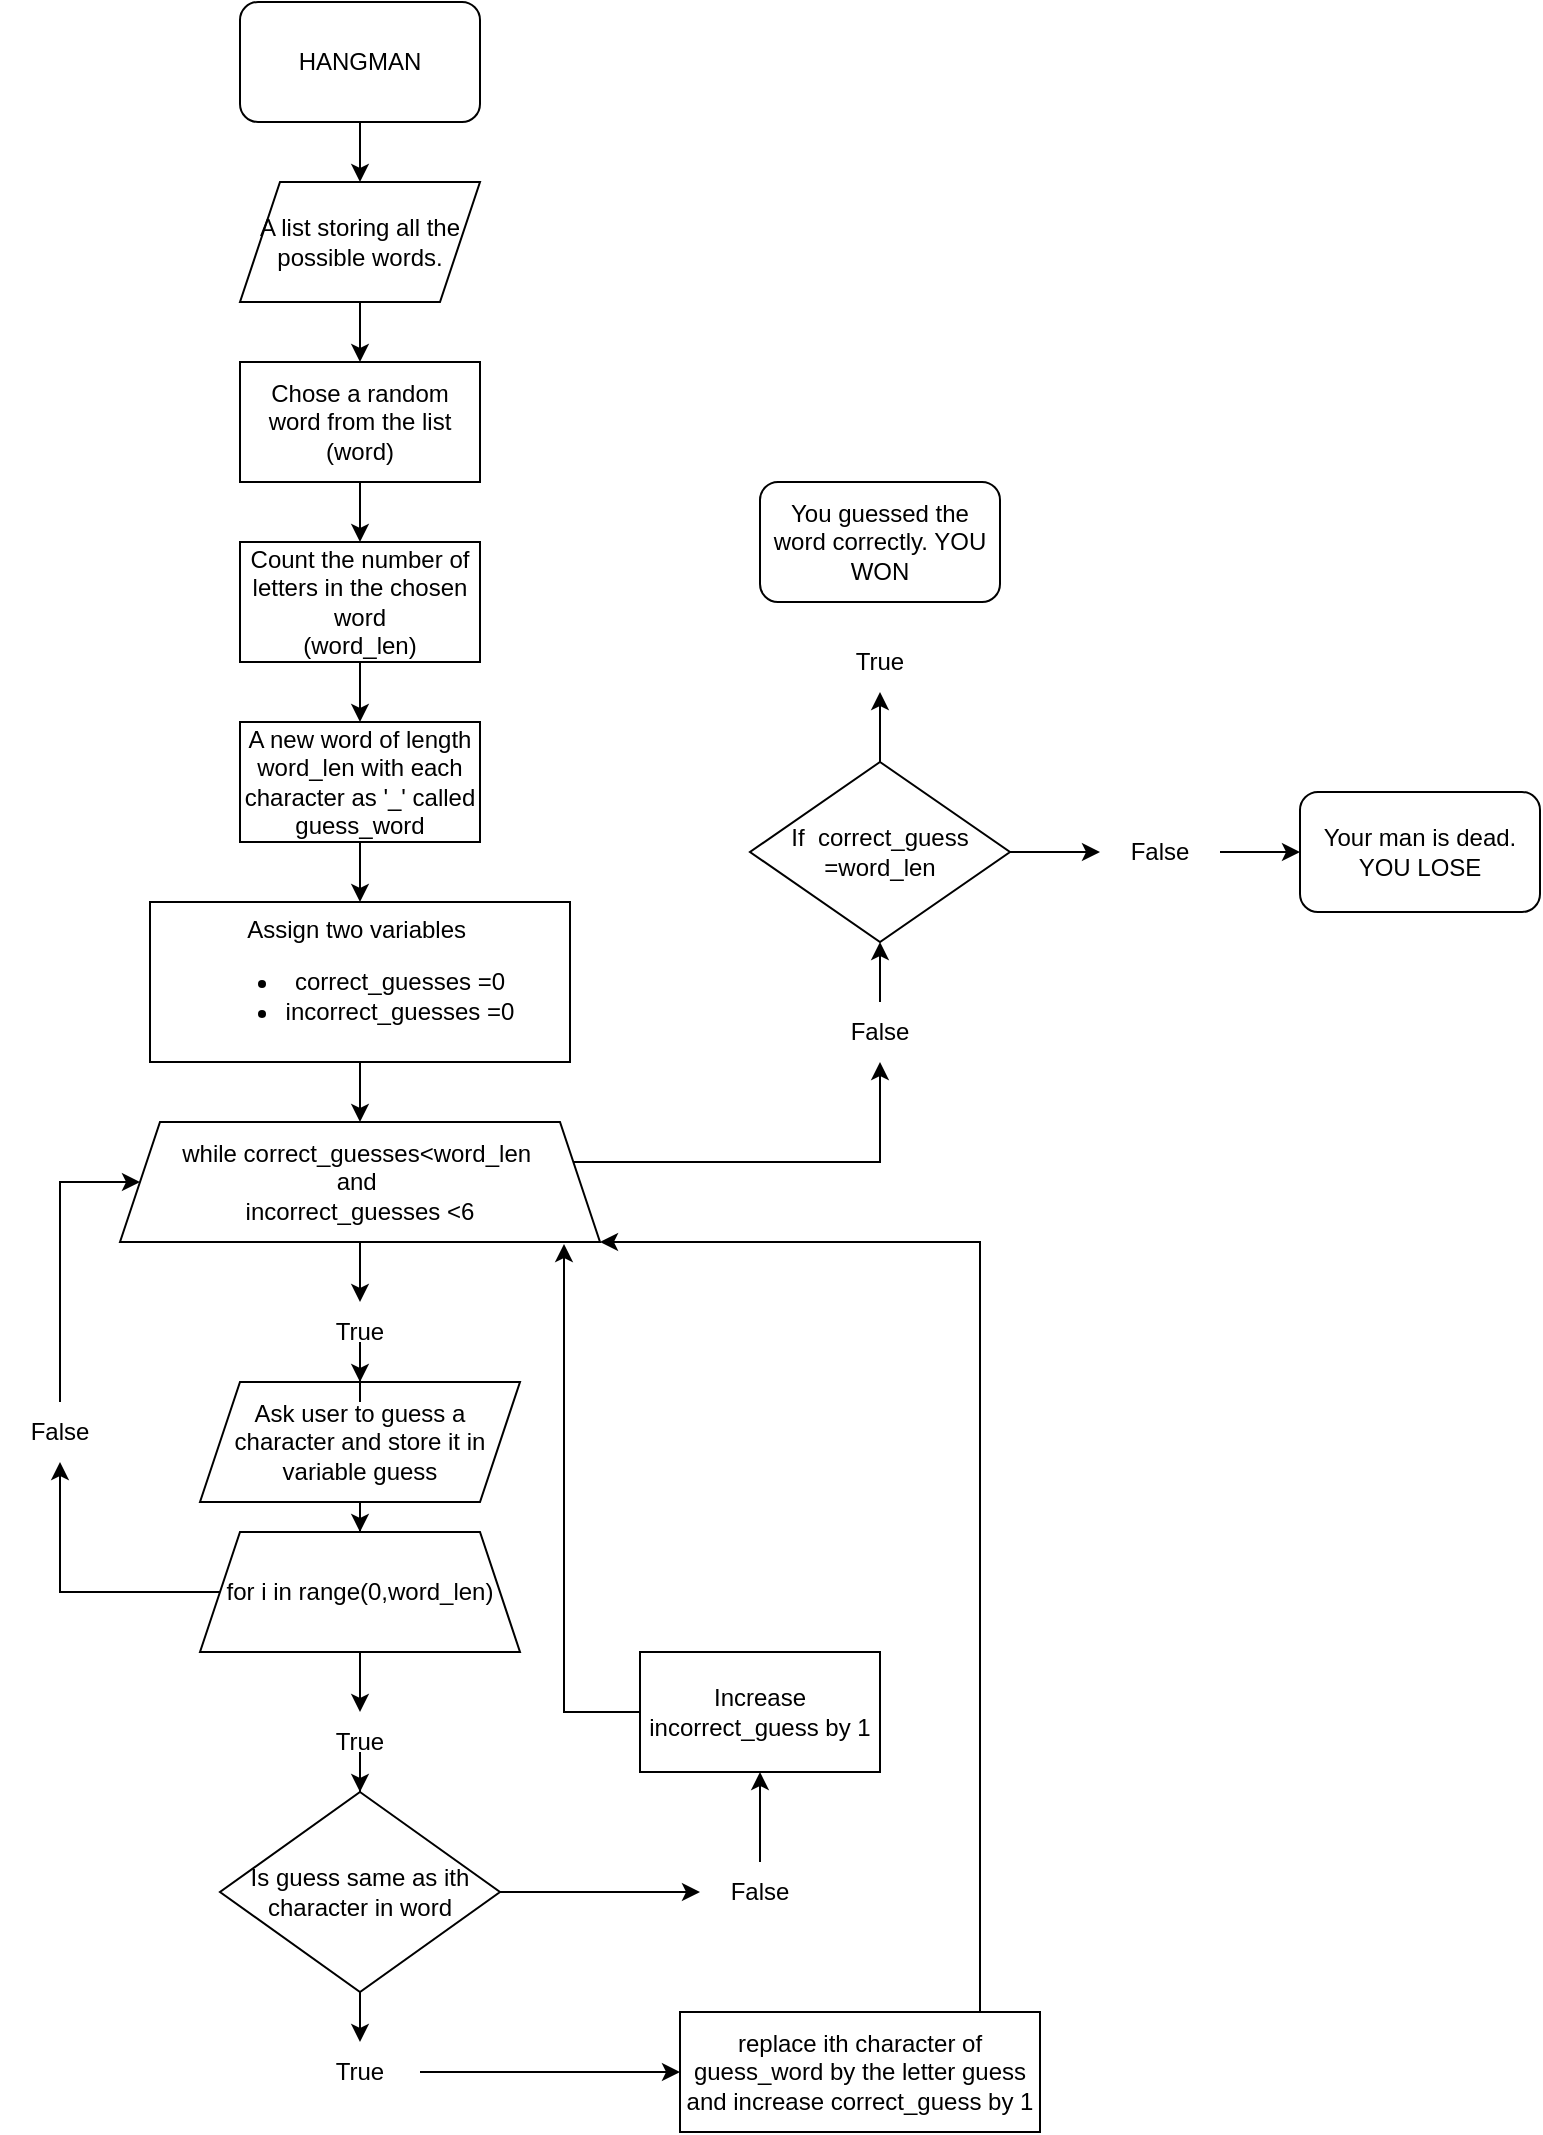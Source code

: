 <mxfile version="21.5.0" type="github">
  <diagram name="Page-1" id="Jx2odN2UkfCDQaL7GSCj">
    <mxGraphModel dx="910" dy="-616" grid="1" gridSize="10" guides="1" tooltips="1" connect="1" arrows="1" fold="1" page="1" pageScale="1" pageWidth="850" pageHeight="1100" math="0" shadow="0">
      <root>
        <mxCell id="0" />
        <mxCell id="1" parent="0" />
        <mxCell id="49EBJ3sMtInon-qzi84H-6" value="" style="edgeStyle=orthogonalEdgeStyle;rounded=0;orthogonalLoop=1;jettySize=auto;html=1;" edge="1" parent="1" source="49EBJ3sMtInon-qzi84H-1" target="49EBJ3sMtInon-qzi84H-8">
          <mxGeometry relative="1" as="geometry">
            <mxPoint x="240" y="1210" as="targetPoint" />
          </mxGeometry>
        </mxCell>
        <mxCell id="49EBJ3sMtInon-qzi84H-1" value="HANGMAN" style="rounded=1;whiteSpace=wrap;html=1;" vertex="1" parent="1">
          <mxGeometry x="180" y="1120" width="120" height="60" as="geometry" />
        </mxCell>
        <mxCell id="49EBJ3sMtInon-qzi84H-10" value="" style="edgeStyle=orthogonalEdgeStyle;rounded=0;orthogonalLoop=1;jettySize=auto;html=1;" edge="1" parent="1" source="49EBJ3sMtInon-qzi84H-8" target="49EBJ3sMtInon-qzi84H-9">
          <mxGeometry relative="1" as="geometry" />
        </mxCell>
        <mxCell id="49EBJ3sMtInon-qzi84H-8" value="A list storing all the possible words." style="shape=parallelogram;perimeter=parallelogramPerimeter;whiteSpace=wrap;html=1;fixedSize=1;" vertex="1" parent="1">
          <mxGeometry x="180" y="1210" width="120" height="60" as="geometry" />
        </mxCell>
        <mxCell id="49EBJ3sMtInon-qzi84H-12" value="" style="edgeStyle=orthogonalEdgeStyle;rounded=0;orthogonalLoop=1;jettySize=auto;html=1;" edge="1" parent="1" source="49EBJ3sMtInon-qzi84H-9" target="49EBJ3sMtInon-qzi84H-11">
          <mxGeometry relative="1" as="geometry" />
        </mxCell>
        <mxCell id="49EBJ3sMtInon-qzi84H-9" value="Chose a random word from the list&lt;br&gt;(word)" style="whiteSpace=wrap;html=1;" vertex="1" parent="1">
          <mxGeometry x="180" y="1300" width="120" height="60" as="geometry" />
        </mxCell>
        <mxCell id="49EBJ3sMtInon-qzi84H-14" value="" style="edgeStyle=orthogonalEdgeStyle;rounded=0;orthogonalLoop=1;jettySize=auto;html=1;" edge="1" parent="1" source="49EBJ3sMtInon-qzi84H-11" target="49EBJ3sMtInon-qzi84H-13">
          <mxGeometry relative="1" as="geometry" />
        </mxCell>
        <mxCell id="49EBJ3sMtInon-qzi84H-11" value="Count the number of letters in the chosen word&lt;br&gt;(word_len)" style="whiteSpace=wrap;html=1;" vertex="1" parent="1">
          <mxGeometry x="180" y="1390" width="120" height="60" as="geometry" />
        </mxCell>
        <mxCell id="49EBJ3sMtInon-qzi84H-16" value="" style="edgeStyle=orthogonalEdgeStyle;rounded=0;orthogonalLoop=1;jettySize=auto;html=1;" edge="1" parent="1" source="49EBJ3sMtInon-qzi84H-13" target="49EBJ3sMtInon-qzi84H-15">
          <mxGeometry relative="1" as="geometry" />
        </mxCell>
        <mxCell id="49EBJ3sMtInon-qzi84H-13" value="A new word of length word_len with each character as &#39;_&#39; called guess_word" style="whiteSpace=wrap;html=1;" vertex="1" parent="1">
          <mxGeometry x="180" y="1480" width="120" height="60" as="geometry" />
        </mxCell>
        <mxCell id="49EBJ3sMtInon-qzi84H-18" value="" style="edgeStyle=orthogonalEdgeStyle;rounded=0;orthogonalLoop=1;jettySize=auto;html=1;" edge="1" parent="1" source="49EBJ3sMtInon-qzi84H-15" target="49EBJ3sMtInon-qzi84H-17">
          <mxGeometry relative="1" as="geometry" />
        </mxCell>
        <mxCell id="49EBJ3sMtInon-qzi84H-15" value="Assign two variables&amp;nbsp;&lt;br&gt;&lt;ul&gt;&lt;li&gt;correct_guesses =0&lt;/li&gt;&lt;li&gt;incorrect_guesses =0&lt;/li&gt;&lt;/ul&gt;" style="whiteSpace=wrap;html=1;" vertex="1" parent="1">
          <mxGeometry x="135" y="1570" width="210" height="80" as="geometry" />
        </mxCell>
        <mxCell id="49EBJ3sMtInon-qzi84H-43" style="edgeStyle=orthogonalEdgeStyle;rounded=0;orthogonalLoop=1;jettySize=auto;html=1;" edge="1" parent="1" source="49EBJ3sMtInon-qzi84H-17" target="49EBJ3sMtInon-qzi84H-44">
          <mxGeometry relative="1" as="geometry">
            <mxPoint x="570" y="1700" as="targetPoint" />
            <Array as="points">
              <mxPoint x="500" y="1700" />
            </Array>
          </mxGeometry>
        </mxCell>
        <mxCell id="49EBJ3sMtInon-qzi84H-17" value="while correct_guesses&amp;lt;word_len&amp;nbsp;&lt;br&gt;and&amp;nbsp;&lt;br&gt;incorrect_guesses &amp;lt;6" style="shape=trapezoid;perimeter=trapezoidPerimeter;whiteSpace=wrap;html=1;fixedSize=1;" vertex="1" parent="1">
          <mxGeometry x="120" y="1680" width="240" height="60" as="geometry" />
        </mxCell>
        <mxCell id="49EBJ3sMtInon-qzi84H-22" value="" style="edgeStyle=orthogonalEdgeStyle;rounded=0;orthogonalLoop=1;jettySize=auto;html=1;" edge="1" parent="1" source="49EBJ3sMtInon-qzi84H-19" target="49EBJ3sMtInon-qzi84H-23">
          <mxGeometry relative="1" as="geometry">
            <mxPoint x="240" y="1870" as="targetPoint" />
          </mxGeometry>
        </mxCell>
        <mxCell id="49EBJ3sMtInon-qzi84H-19" value="Ask user to guess a character and store it in variable guess" style="shape=parallelogram;perimeter=parallelogramPerimeter;whiteSpace=wrap;html=1;fixedSize=1;" vertex="1" parent="1">
          <mxGeometry x="160" y="1810" width="160" height="60" as="geometry" />
        </mxCell>
        <mxCell id="49EBJ3sMtInon-qzi84H-25" value="" style="edgeStyle=orthogonalEdgeStyle;rounded=0;orthogonalLoop=1;jettySize=auto;html=1;" edge="1" parent="1" source="49EBJ3sMtInon-qzi84H-29" target="49EBJ3sMtInon-qzi84H-24">
          <mxGeometry relative="1" as="geometry" />
        </mxCell>
        <mxCell id="49EBJ3sMtInon-qzi84H-33" style="edgeStyle=orthogonalEdgeStyle;rounded=0;orthogonalLoop=1;jettySize=auto;html=1;" edge="1" parent="1" source="49EBJ3sMtInon-qzi84H-23" target="49EBJ3sMtInon-qzi84H-34">
          <mxGeometry relative="1" as="geometry">
            <mxPoint x="360" y="1900" as="targetPoint" />
          </mxGeometry>
        </mxCell>
        <mxCell id="49EBJ3sMtInon-qzi84H-23" value="for i in range(0,word_len)" style="shape=trapezoid;perimeter=trapezoidPerimeter;whiteSpace=wrap;html=1;fixedSize=1;" vertex="1" parent="1">
          <mxGeometry x="160" y="1885" width="160" height="60" as="geometry" />
        </mxCell>
        <mxCell id="49EBJ3sMtInon-qzi84H-27" style="edgeStyle=orthogonalEdgeStyle;rounded=0;orthogonalLoop=1;jettySize=auto;html=1;" edge="1" parent="1" source="49EBJ3sMtInon-qzi84H-24" target="49EBJ3sMtInon-qzi84H-28">
          <mxGeometry relative="1" as="geometry">
            <mxPoint x="240" y="2100" as="targetPoint" />
          </mxGeometry>
        </mxCell>
        <mxCell id="49EBJ3sMtInon-qzi84H-36" style="edgeStyle=orthogonalEdgeStyle;rounded=0;orthogonalLoop=1;jettySize=auto;html=1;" edge="1" parent="1" source="49EBJ3sMtInon-qzi84H-24" target="49EBJ3sMtInon-qzi84H-37">
          <mxGeometry relative="1" as="geometry">
            <mxPoint x="370" y="2065" as="targetPoint" />
          </mxGeometry>
        </mxCell>
        <mxCell id="49EBJ3sMtInon-qzi84H-24" value="Is guess same as ith character in word" style="rhombus;whiteSpace=wrap;html=1;" vertex="1" parent="1">
          <mxGeometry x="170" y="2015" width="140" height="100" as="geometry" />
        </mxCell>
        <mxCell id="49EBJ3sMtInon-qzi84H-32" value="" style="edgeStyle=orthogonalEdgeStyle;rounded=0;orthogonalLoop=1;jettySize=auto;html=1;" edge="1" parent="1" source="49EBJ3sMtInon-qzi84H-28" target="49EBJ3sMtInon-qzi84H-31">
          <mxGeometry relative="1" as="geometry" />
        </mxCell>
        <mxCell id="49EBJ3sMtInon-qzi84H-28" value="True" style="text;html=1;strokeColor=none;fillColor=none;align=center;verticalAlign=middle;whiteSpace=wrap;rounded=0;" vertex="1" parent="1">
          <mxGeometry x="210" y="2140" width="60" height="30" as="geometry" />
        </mxCell>
        <mxCell id="49EBJ3sMtInon-qzi84H-30" value="" style="edgeStyle=orthogonalEdgeStyle;rounded=0;orthogonalLoop=1;jettySize=auto;html=1;" edge="1" parent="1" source="49EBJ3sMtInon-qzi84H-23" target="49EBJ3sMtInon-qzi84H-29">
          <mxGeometry relative="1" as="geometry">
            <mxPoint x="240" y="1930" as="sourcePoint" />
            <mxPoint x="240" y="1960" as="targetPoint" />
          </mxGeometry>
        </mxCell>
        <mxCell id="49EBJ3sMtInon-qzi84H-29" value="True" style="text;html=1;strokeColor=none;fillColor=none;align=center;verticalAlign=middle;whiteSpace=wrap;rounded=0;" vertex="1" parent="1">
          <mxGeometry x="210" y="1975" width="60" height="30" as="geometry" />
        </mxCell>
        <mxCell id="49EBJ3sMtInon-qzi84H-42" style="edgeStyle=orthogonalEdgeStyle;rounded=0;orthogonalLoop=1;jettySize=auto;html=1;entryX=1;entryY=1;entryDx=0;entryDy=0;" edge="1" parent="1" source="49EBJ3sMtInon-qzi84H-31" target="49EBJ3sMtInon-qzi84H-17">
          <mxGeometry relative="1" as="geometry">
            <mxPoint x="590" y="1840" as="targetPoint" />
            <Array as="points">
              <mxPoint x="550" y="1740" />
            </Array>
          </mxGeometry>
        </mxCell>
        <mxCell id="49EBJ3sMtInon-qzi84H-31" value="replace ith character of guess_word by the letter guess and increase correct_guess by 1" style="whiteSpace=wrap;html=1;" vertex="1" parent="1">
          <mxGeometry x="400" y="2125" width="180" height="60" as="geometry" />
        </mxCell>
        <mxCell id="49EBJ3sMtInon-qzi84H-35" value="" style="edgeStyle=orthogonalEdgeStyle;rounded=0;orthogonalLoop=1;jettySize=auto;html=1;" edge="1" parent="1" source="49EBJ3sMtInon-qzi84H-34" target="49EBJ3sMtInon-qzi84H-17">
          <mxGeometry relative="1" as="geometry">
            <Array as="points">
              <mxPoint x="90" y="1710" />
            </Array>
          </mxGeometry>
        </mxCell>
        <mxCell id="49EBJ3sMtInon-qzi84H-34" value="False" style="text;html=1;strokeColor=none;fillColor=none;align=center;verticalAlign=middle;whiteSpace=wrap;rounded=0;" vertex="1" parent="1">
          <mxGeometry x="60" y="1820" width="60" height="30" as="geometry" />
        </mxCell>
        <mxCell id="49EBJ3sMtInon-qzi84H-38" style="edgeStyle=orthogonalEdgeStyle;rounded=0;orthogonalLoop=1;jettySize=auto;html=1;" edge="1" parent="1" source="49EBJ3sMtInon-qzi84H-37" target="49EBJ3sMtInon-qzi84H-39">
          <mxGeometry relative="1" as="geometry">
            <mxPoint x="370" y="1980" as="targetPoint" />
          </mxGeometry>
        </mxCell>
        <mxCell id="49EBJ3sMtInon-qzi84H-37" value="False" style="text;html=1;strokeColor=none;fillColor=none;align=center;verticalAlign=middle;whiteSpace=wrap;rounded=0;" vertex="1" parent="1">
          <mxGeometry x="410" y="2050" width="60" height="30" as="geometry" />
        </mxCell>
        <mxCell id="49EBJ3sMtInon-qzi84H-41" style="edgeStyle=orthogonalEdgeStyle;rounded=0;orthogonalLoop=1;jettySize=auto;html=1;entryX=0.925;entryY=1.017;entryDx=0;entryDy=0;entryPerimeter=0;" edge="1" parent="1" source="49EBJ3sMtInon-qzi84H-39" target="49EBJ3sMtInon-qzi84H-17">
          <mxGeometry relative="1" as="geometry" />
        </mxCell>
        <mxCell id="49EBJ3sMtInon-qzi84H-39" value="Increase incorrect_guess by 1" style="rounded=0;whiteSpace=wrap;html=1;" vertex="1" parent="1">
          <mxGeometry x="380" y="1945" width="120" height="60" as="geometry" />
        </mxCell>
        <mxCell id="49EBJ3sMtInon-qzi84H-50" value="" style="edgeStyle=orthogonalEdgeStyle;rounded=0;orthogonalLoop=1;jettySize=auto;html=1;" edge="1" parent="1" source="49EBJ3sMtInon-qzi84H-44" target="49EBJ3sMtInon-qzi84H-49">
          <mxGeometry relative="1" as="geometry" />
        </mxCell>
        <mxCell id="49EBJ3sMtInon-qzi84H-44" value="False" style="text;html=1;strokeColor=none;fillColor=none;align=center;verticalAlign=middle;whiteSpace=wrap;rounded=0;" vertex="1" parent="1">
          <mxGeometry x="470" y="1620" width="60" height="30" as="geometry" />
        </mxCell>
        <mxCell id="49EBJ3sMtInon-qzi84H-45" value="" style="edgeStyle=orthogonalEdgeStyle;rounded=0;orthogonalLoop=1;jettySize=auto;html=1;entryX=0.5;entryY=0;entryDx=0;entryDy=0;" edge="1" parent="1" source="49EBJ3sMtInon-qzi84H-48" target="49EBJ3sMtInon-qzi84H-19">
          <mxGeometry relative="1" as="geometry">
            <mxPoint x="240" y="1750" as="sourcePoint" />
            <mxPoint x="230" y="1775" as="targetPoint" />
          </mxGeometry>
        </mxCell>
        <mxCell id="49EBJ3sMtInon-qzi84H-47" value="" style="edgeStyle=orthogonalEdgeStyle;rounded=0;orthogonalLoop=1;jettySize=auto;html=1;entryX=0.5;entryY=0;entryDx=0;entryDy=0;" edge="1" parent="1" source="49EBJ3sMtInon-qzi84H-17" target="49EBJ3sMtInon-qzi84H-48">
          <mxGeometry relative="1" as="geometry">
            <mxPoint x="240" y="1750" as="sourcePoint" />
            <mxPoint x="240" y="1810" as="targetPoint" />
          </mxGeometry>
        </mxCell>
        <mxCell id="49EBJ3sMtInon-qzi84H-48" value="True&lt;br&gt;" style="text;html=1;strokeColor=none;fillColor=none;align=center;verticalAlign=middle;whiteSpace=wrap;rounded=0;" vertex="1" parent="1">
          <mxGeometry x="210" y="1770" width="60" height="30" as="geometry" />
        </mxCell>
        <mxCell id="49EBJ3sMtInon-qzi84H-52" value="" style="edgeStyle=orthogonalEdgeStyle;rounded=0;orthogonalLoop=1;jettySize=auto;html=1;" edge="1" parent="1" source="49EBJ3sMtInon-qzi84H-49" target="49EBJ3sMtInon-qzi84H-53">
          <mxGeometry relative="1" as="geometry">
            <mxPoint x="650" y="1545" as="targetPoint" />
          </mxGeometry>
        </mxCell>
        <mxCell id="49EBJ3sMtInon-qzi84H-56" style="edgeStyle=orthogonalEdgeStyle;rounded=0;orthogonalLoop=1;jettySize=auto;html=1;" edge="1" parent="1" source="49EBJ3sMtInon-qzi84H-49" target="49EBJ3sMtInon-qzi84H-57">
          <mxGeometry relative="1" as="geometry">
            <mxPoint x="500" y="1450" as="targetPoint" />
          </mxGeometry>
        </mxCell>
        <mxCell id="49EBJ3sMtInon-qzi84H-49" value="If&amp;nbsp; correct_guess =word_len" style="rhombus;whiteSpace=wrap;html=1;" vertex="1" parent="1">
          <mxGeometry x="435" y="1500" width="130" height="90" as="geometry" />
        </mxCell>
        <mxCell id="49EBJ3sMtInon-qzi84H-55" value="" style="edgeStyle=orthogonalEdgeStyle;rounded=0;orthogonalLoop=1;jettySize=auto;html=1;" edge="1" parent="1" source="49EBJ3sMtInon-qzi84H-53" target="49EBJ3sMtInon-qzi84H-54">
          <mxGeometry relative="1" as="geometry" />
        </mxCell>
        <mxCell id="49EBJ3sMtInon-qzi84H-53" value="False" style="text;html=1;strokeColor=none;fillColor=none;align=center;verticalAlign=middle;whiteSpace=wrap;rounded=0;" vertex="1" parent="1">
          <mxGeometry x="610" y="1530" width="60" height="30" as="geometry" />
        </mxCell>
        <mxCell id="49EBJ3sMtInon-qzi84H-54" value="Your man is dead. YOU LOSE" style="rounded=1;whiteSpace=wrap;html=1;" vertex="1" parent="1">
          <mxGeometry x="710" y="1515" width="120" height="60" as="geometry" />
        </mxCell>
        <mxCell id="49EBJ3sMtInon-qzi84H-57" value="True" style="text;html=1;strokeColor=none;fillColor=none;align=center;verticalAlign=middle;whiteSpace=wrap;rounded=0;" vertex="1" parent="1">
          <mxGeometry x="470" y="1435" width="60" height="30" as="geometry" />
        </mxCell>
        <mxCell id="49EBJ3sMtInon-qzi84H-58" value="You guessed the word correctly. YOU WON" style="rounded=1;whiteSpace=wrap;html=1;" vertex="1" parent="1">
          <mxGeometry x="440" y="1360" width="120" height="60" as="geometry" />
        </mxCell>
      </root>
    </mxGraphModel>
  </diagram>
</mxfile>
